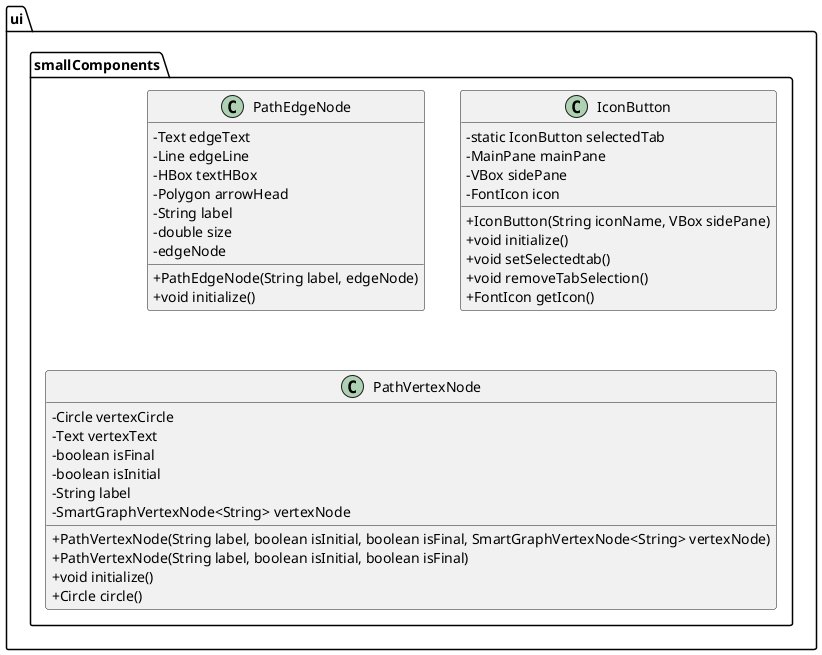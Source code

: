 @startuml
package ui.smallComponents {
  skinparam classAttributeIconSize 0  
    class PathEdgeNode {
        - Text edgeText
        - Line edgeLine
        - HBox textHBox
        - Polygon arrowHead
        - String label
        - double size
        - edgeNode

        + PathEdgeNode(String label, edgeNode)
        + void initialize()
    } 
    class IconButton {
        - static IconButton selectedTab
        - MainPane mainPane
        - VBox sidePane
        - FontIcon icon

        + IconButton(String iconName, VBox sidePane)
        + void initialize()
        + void setSelectedtab()
        + void removeTabSelection()
        + FontIcon getIcon()
    }
    class PathVertexNode {
        - Circle vertexCircle
        - Text vertexText
        - boolean isFinal
        - boolean isInitial
        - String label
        - SmartGraphVertexNode<String> vertexNode

        + PathVertexNode(String label, boolean isInitial, boolean isFinal, SmartGraphVertexNode<String> vertexNode)
        + PathVertexNode(String label, boolean isInitial, boolean isFinal)
        + void initialize()
        + Circle circle()
    }

}
@enduml